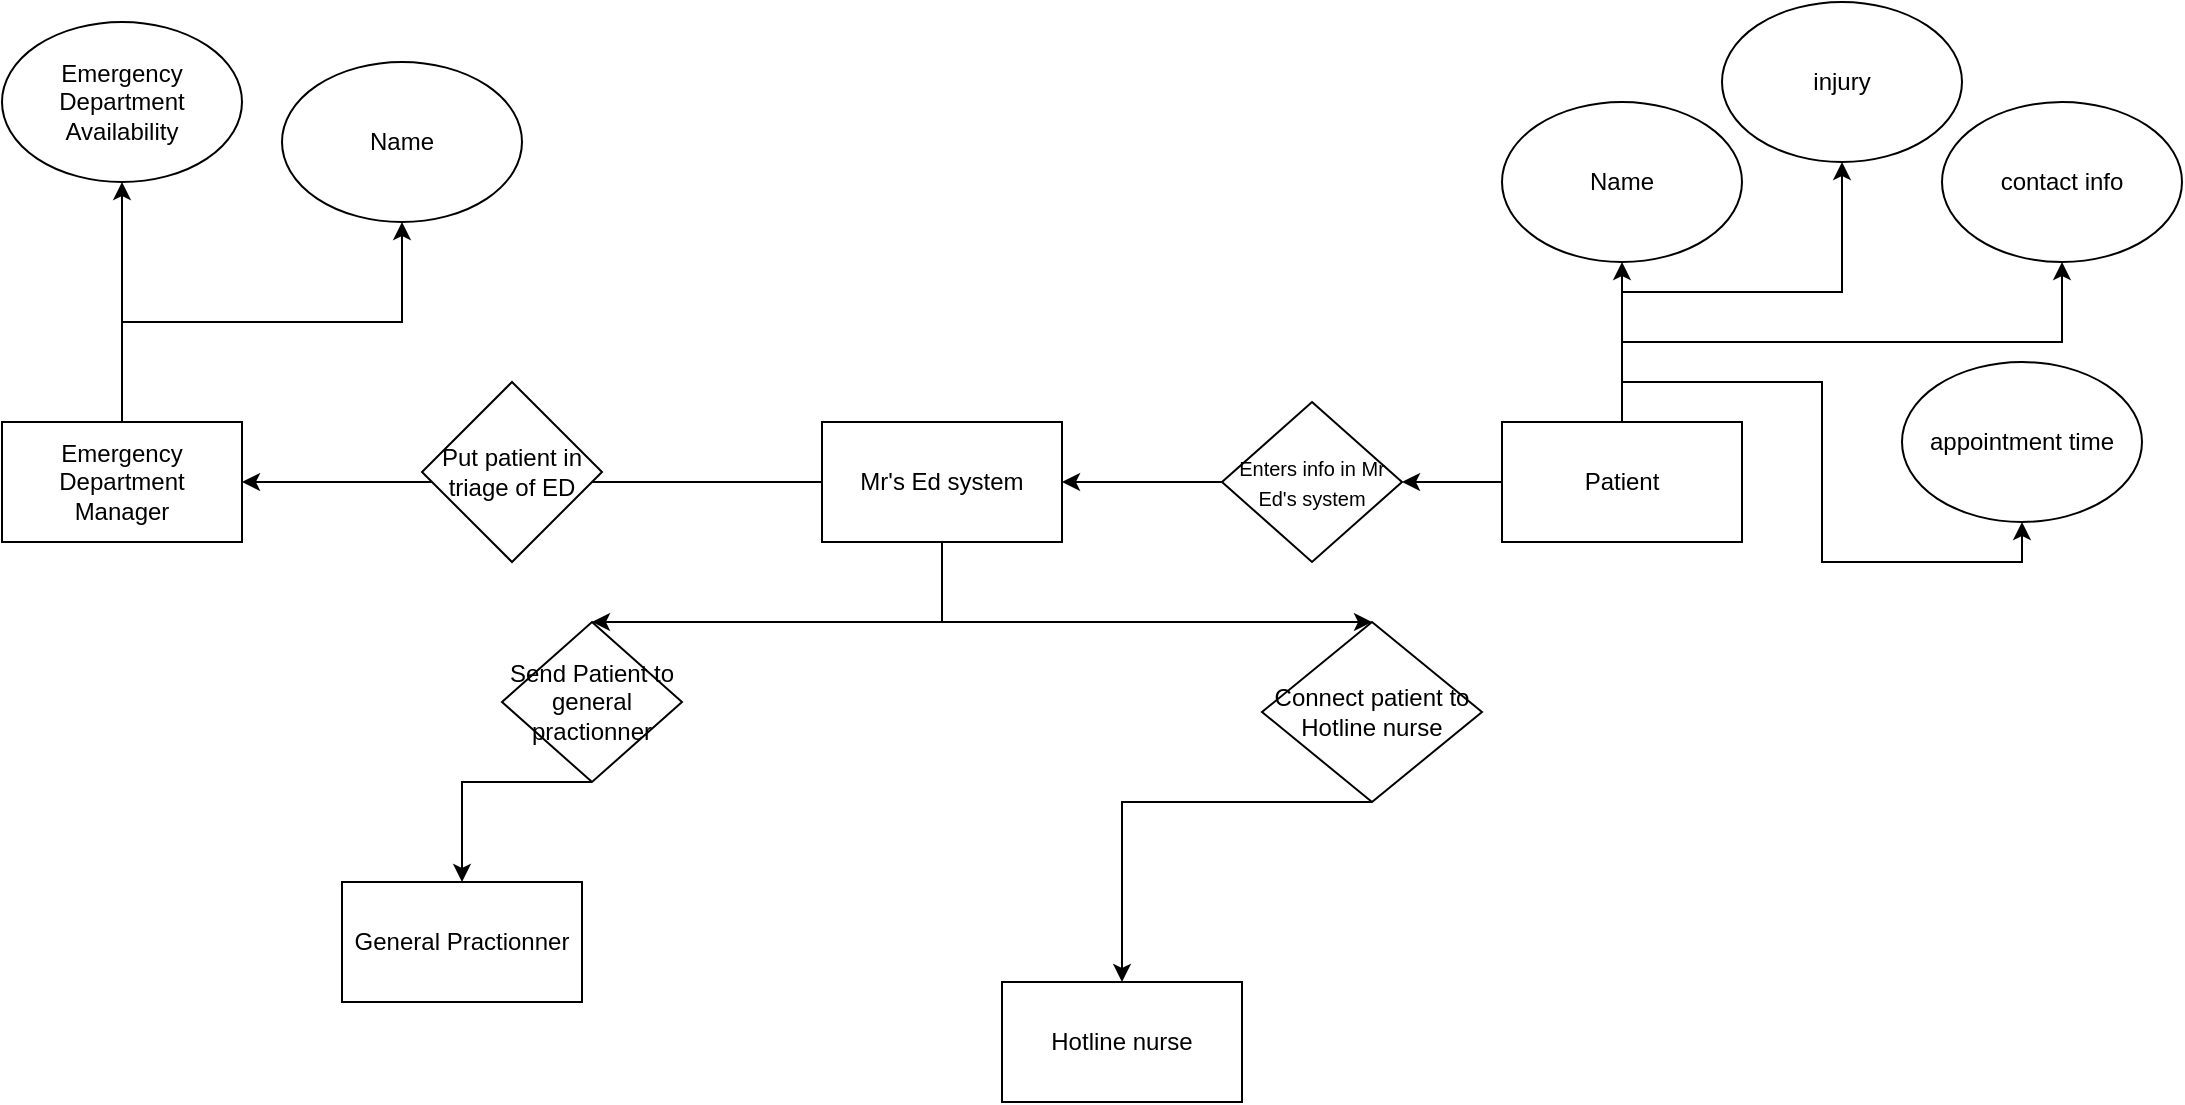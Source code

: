 <mxfile version="24.7.17">
  <diagram name="Page-1" id="12345-67890">
    <mxGraphModel dx="1674" dy="761" grid="1" gridSize="10" guides="1" tooltips="1" connect="1" arrows="1" fold="1" page="1" pageScale="1" pageWidth="1100" pageHeight="850" background="none" math="0" shadow="0">
      <root>
        <mxCell id="0" />
        <mxCell id="1" parent="0" />
        <mxCell id="TVGD07vnX8AzpcqW4ruT-3" value="Hotline nurse" style="rounded=0;whiteSpace=wrap;html=1;" parent="1" vertex="1">
          <mxGeometry x="510" y="540" width="120" height="60" as="geometry" />
        </mxCell>
        <mxCell id="TVGD07vnX8AzpcqW4ruT-8" value="" style="edgeStyle=orthogonalEdgeStyle;rounded=0;orthogonalLoop=1;jettySize=auto;html=1;entryX=0.5;entryY=1;entryDx=0;entryDy=0;" parent="1" source="TVGD07vnX8AzpcqW4ruT-4" target="TVGD07vnX8AzpcqW4ruT-9" edge="1">
          <mxGeometry relative="1" as="geometry">
            <mxPoint x="820" y="190" as="targetPoint" />
          </mxGeometry>
        </mxCell>
        <mxCell id="CDvcQh2_v84ddmQvgI2k-2" value="" style="edgeStyle=orthogonalEdgeStyle;rounded=0;orthogonalLoop=1;jettySize=auto;html=1;" parent="1" source="TVGD07vnX8AzpcqW4ruT-4" target="CDvcQh2_v84ddmQvgI2k-1" edge="1">
          <mxGeometry relative="1" as="geometry" />
        </mxCell>
        <mxCell id="TVGD07vnX8AzpcqW4ruT-4" value="Patient" style="rounded=0;whiteSpace=wrap;html=1;" parent="1" vertex="1">
          <mxGeometry x="760" y="260" width="120" height="60" as="geometry" />
        </mxCell>
        <mxCell id="TVGD07vnX8AzpcqW4ruT-5" value="General Practionner" style="rounded=0;whiteSpace=wrap;html=1;" parent="1" vertex="1">
          <mxGeometry x="180" y="490" width="120" height="60" as="geometry" />
        </mxCell>
        <mxCell id="TVGD07vnX8AzpcqW4ruT-9" value="Name" style="ellipse;whiteSpace=wrap;html=1;" parent="1" vertex="1">
          <mxGeometry x="760" y="100" width="120" height="80" as="geometry" />
        </mxCell>
        <mxCell id="TVGD07vnX8AzpcqW4ruT-10" value="" style="edgeStyle=orthogonalEdgeStyle;rounded=0;orthogonalLoop=1;jettySize=auto;html=1;entryX=0.5;entryY=1;entryDx=0;entryDy=0;exitX=0.5;exitY=0;exitDx=0;exitDy=0;" parent="1" source="TVGD07vnX8AzpcqW4ruT-4" target="TVGD07vnX8AzpcqW4ruT-11" edge="1">
          <mxGeometry relative="1" as="geometry">
            <mxPoint x="830" y="270" as="sourcePoint" />
            <mxPoint x="830" y="200" as="targetPoint" />
          </mxGeometry>
        </mxCell>
        <mxCell id="TVGD07vnX8AzpcqW4ruT-11" value="contact info" style="ellipse;whiteSpace=wrap;html=1;" parent="1" vertex="1">
          <mxGeometry x="980" y="100" width="120" height="80" as="geometry" />
        </mxCell>
        <mxCell id="TVGD07vnX8AzpcqW4ruT-12" value="" style="edgeStyle=orthogonalEdgeStyle;rounded=0;orthogonalLoop=1;jettySize=auto;html=1;entryX=0.5;entryY=1;entryDx=0;entryDy=0;exitX=0.5;exitY=0;exitDx=0;exitDy=0;" parent="1" source="TVGD07vnX8AzpcqW4ruT-4" target="TVGD07vnX8AzpcqW4ruT-13" edge="1">
          <mxGeometry relative="1" as="geometry">
            <mxPoint x="710" y="410" as="sourcePoint" />
            <mxPoint x="710" y="340" as="targetPoint" />
          </mxGeometry>
        </mxCell>
        <mxCell id="TVGD07vnX8AzpcqW4ruT-13" value="injury" style="ellipse;whiteSpace=wrap;html=1;" parent="1" vertex="1">
          <mxGeometry x="870" y="50" width="120" height="80" as="geometry" />
        </mxCell>
        <mxCell id="TVGD07vnX8AzpcqW4ruT-14" value="" style="edgeStyle=orthogonalEdgeStyle;rounded=0;orthogonalLoop=1;jettySize=auto;html=1;entryX=0.5;entryY=1;entryDx=0;entryDy=0;exitX=0.5;exitY=0;exitDx=0;exitDy=0;" parent="1" source="TVGD07vnX8AzpcqW4ruT-4" target="TVGD07vnX8AzpcqW4ruT-15" edge="1">
          <mxGeometry relative="1" as="geometry">
            <mxPoint x="1020" y="390" as="sourcePoint" />
            <mxPoint x="1020" y="320" as="targetPoint" />
          </mxGeometry>
        </mxCell>
        <mxCell id="TVGD07vnX8AzpcqW4ruT-15" value="appointment time" style="ellipse;whiteSpace=wrap;html=1;" parent="1" vertex="1">
          <mxGeometry x="960" y="230" width="120" height="80" as="geometry" />
        </mxCell>
        <mxCell id="CDvcQh2_v84ddmQvgI2k-1" value="&lt;font style=&quot;font-size: 10px;&quot;&gt;Enters info in Mr Ed&#39;s system&lt;/font&gt;" style="rhombus;whiteSpace=wrap;html=1;rounded=0;" parent="1" vertex="1">
          <mxGeometry x="620" y="250" width="90" height="80" as="geometry" />
        </mxCell>
        <mxCell id="CDvcQh2_v84ddmQvgI2k-3" value="Emergency Department&lt;div&gt;Manager&lt;/div&gt;" style="whiteSpace=wrap;html=1;rounded=0;" parent="1" vertex="1">
          <mxGeometry x="10" y="260" width="120" height="60" as="geometry" />
        </mxCell>
        <mxCell id="CDvcQh2_v84ddmQvgI2k-7" value="Name" style="ellipse;whiteSpace=wrap;html=1;" parent="1" vertex="1">
          <mxGeometry x="150" y="80" width="120" height="80" as="geometry" />
        </mxCell>
        <mxCell id="CDvcQh2_v84ddmQvgI2k-8" value="" style="edgeStyle=orthogonalEdgeStyle;rounded=0;orthogonalLoop=1;jettySize=auto;html=1;entryX=0.5;entryY=1;entryDx=0;entryDy=0;exitX=0.5;exitY=0;exitDx=0;exitDy=0;" parent="1" source="CDvcQh2_v84ddmQvgI2k-3" target="CDvcQh2_v84ddmQvgI2k-7" edge="1">
          <mxGeometry relative="1" as="geometry">
            <mxPoint x="180.5" y="270" as="sourcePoint" />
            <mxPoint x="340" y="120" as="targetPoint" />
          </mxGeometry>
        </mxCell>
        <mxCell id="CDvcQh2_v84ddmQvgI2k-9" value="Emergency Department Availability" style="ellipse;whiteSpace=wrap;html=1;" parent="1" vertex="1">
          <mxGeometry x="10" y="60" width="120" height="80" as="geometry" />
        </mxCell>
        <mxCell id="CDvcQh2_v84ddmQvgI2k-10" value="" style="edgeStyle=orthogonalEdgeStyle;rounded=0;orthogonalLoop=1;jettySize=auto;html=1;entryX=0.5;entryY=1;entryDx=0;entryDy=0;exitX=0.5;exitY=0;exitDx=0;exitDy=0;" parent="1" source="CDvcQh2_v84ddmQvgI2k-3" target="CDvcQh2_v84ddmQvgI2k-9" edge="1">
          <mxGeometry relative="1" as="geometry">
            <mxPoint x="260" y="230" as="sourcePoint" />
            <mxPoint x="350" y="130" as="targetPoint" />
          </mxGeometry>
        </mxCell>
        <mxCell id="CDvcQh2_v84ddmQvgI2k-13" value="" style="edgeStyle=orthogonalEdgeStyle;rounded=0;orthogonalLoop=1;jettySize=auto;html=1;" parent="1" source="CDvcQh2_v84ddmQvgI2k-1" target="CDvcQh2_v84ddmQvgI2k-12" edge="1">
          <mxGeometry relative="1" as="geometry">
            <mxPoint x="460" y="290" as="sourcePoint" />
            <mxPoint x="310" y="290" as="targetPoint" />
          </mxGeometry>
        </mxCell>
        <mxCell id="CDvcQh2_v84ddmQvgI2k-14" value="" style="edgeStyle=orthogonalEdgeStyle;rounded=0;orthogonalLoop=1;jettySize=auto;html=1;" parent="1" source="CDvcQh2_v84ddmQvgI2k-12" target="CDvcQh2_v84ddmQvgI2k-3" edge="1">
          <mxGeometry relative="1" as="geometry" />
        </mxCell>
        <mxCell id="CDvcQh2_v84ddmQvgI2k-12" value="Mr&#39;s Ed system" style="whiteSpace=wrap;html=1;rounded=0;" parent="1" vertex="1">
          <mxGeometry x="420" y="260" width="120" height="60" as="geometry" />
        </mxCell>
        <mxCell id="CDvcQh2_v84ddmQvgI2k-15" value="Put patient in triage of ED" style="rhombus;whiteSpace=wrap;html=1;" parent="1" vertex="1">
          <mxGeometry x="220" y="240" width="90" height="90" as="geometry" />
        </mxCell>
        <mxCell id="CDvcQh2_v84ddmQvgI2k-16" value="" style="endArrow=classic;html=1;rounded=0;exitX=0.5;exitY=1;exitDx=0;exitDy=0;entryX=0.5;entryY=0;entryDx=0;entryDy=0;" parent="1" source="CDvcQh2_v84ddmQvgI2k-17" target="TVGD07vnX8AzpcqW4ruT-5" edge="1">
          <mxGeometry width="50" height="50" relative="1" as="geometry">
            <mxPoint x="440" y="220" as="sourcePoint" />
            <mxPoint x="490" y="170" as="targetPoint" />
            <Array as="points">
              <mxPoint x="240" y="440" />
            </Array>
          </mxGeometry>
        </mxCell>
        <mxCell id="CDvcQh2_v84ddmQvgI2k-18" value="" style="endArrow=classic;html=1;rounded=0;exitX=0.5;exitY=1;exitDx=0;exitDy=0;entryX=0.5;entryY=0;entryDx=0;entryDy=0;" parent="1" source="CDvcQh2_v84ddmQvgI2k-12" target="CDvcQh2_v84ddmQvgI2k-17" edge="1">
          <mxGeometry width="50" height="50" relative="1" as="geometry">
            <mxPoint x="480" y="320" as="sourcePoint" />
            <mxPoint x="360" y="440" as="targetPoint" />
            <Array as="points">
              <mxPoint x="480" y="360" />
            </Array>
          </mxGeometry>
        </mxCell>
        <mxCell id="CDvcQh2_v84ddmQvgI2k-17" value="Send Patient to general practionner" style="rhombus;whiteSpace=wrap;html=1;" parent="1" vertex="1">
          <mxGeometry x="260" y="360" width="90" height="80" as="geometry" />
        </mxCell>
        <mxCell id="CDvcQh2_v84ddmQvgI2k-19" value="" style="endArrow=classic;html=1;rounded=0;exitX=0.5;exitY=1;exitDx=0;exitDy=0;entryX=0.5;entryY=0;entryDx=0;entryDy=0;" parent="1" source="CDvcQh2_v84ddmQvgI2k-21" target="TVGD07vnX8AzpcqW4ruT-3" edge="1">
          <mxGeometry width="50" height="50" relative="1" as="geometry">
            <mxPoint x="760" y="210" as="sourcePoint" />
            <mxPoint x="560" y="480" as="targetPoint" />
            <Array as="points">
              <mxPoint x="570" y="450" />
            </Array>
          </mxGeometry>
        </mxCell>
        <mxCell id="CDvcQh2_v84ddmQvgI2k-20" value="" style="endArrow=classic;html=1;rounded=0;exitX=0.5;exitY=1;exitDx=0;exitDy=0;entryX=0.5;entryY=0;entryDx=0;entryDy=0;" parent="1" source="CDvcQh2_v84ddmQvgI2k-12" target="CDvcQh2_v84ddmQvgI2k-21" edge="1">
          <mxGeometry width="50" height="50" relative="1" as="geometry">
            <mxPoint x="630" y="240" as="sourcePoint" />
            <mxPoint x="680" y="430" as="targetPoint" />
            <Array as="points">
              <mxPoint x="480" y="360" />
            </Array>
          </mxGeometry>
        </mxCell>
        <mxCell id="CDvcQh2_v84ddmQvgI2k-21" value="Connect patient to Hotline nurse" style="rhombus;whiteSpace=wrap;html=1;" parent="1" vertex="1">
          <mxGeometry x="640" y="360" width="110" height="90" as="geometry" />
        </mxCell>
      </root>
    </mxGraphModel>
  </diagram>
</mxfile>
